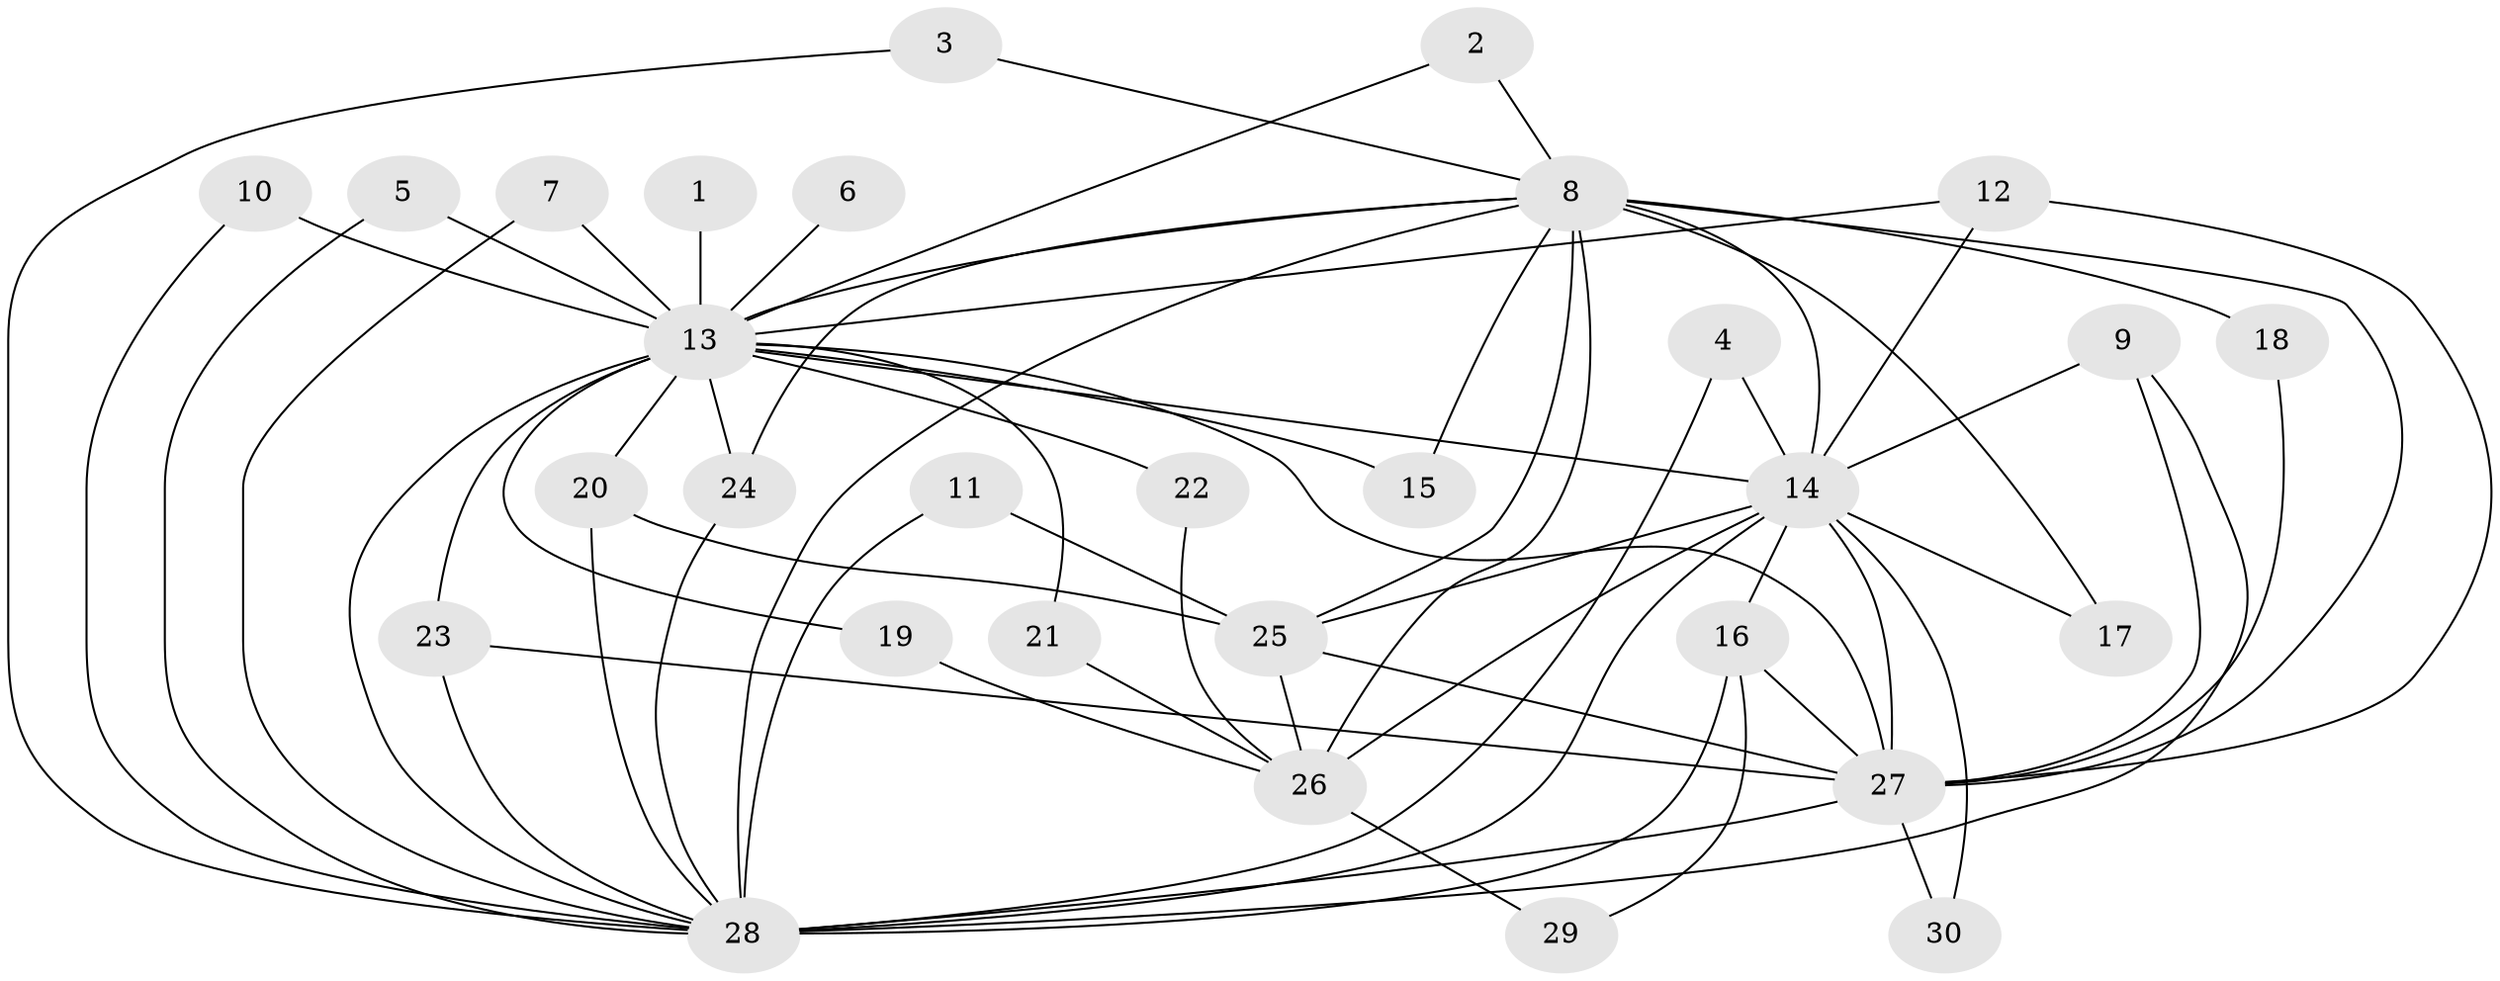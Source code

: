 // original degree distribution, {21: 0.01694915254237288, 19: 0.03389830508474576, 13: 0.01694915254237288, 20: 0.01694915254237288, 16: 0.01694915254237288, 11: 0.01694915254237288, 15: 0.03389830508474576, 12: 0.01694915254237288, 6: 0.01694915254237288, 2: 0.559322033898305, 3: 0.1864406779661017, 5: 0.01694915254237288, 7: 0.01694915254237288, 4: 0.03389830508474576}
// Generated by graph-tools (version 1.1) at 2025/49/03/09/25 03:49:34]
// undirected, 30 vertices, 66 edges
graph export_dot {
graph [start="1"]
  node [color=gray90,style=filled];
  1;
  2;
  3;
  4;
  5;
  6;
  7;
  8;
  9;
  10;
  11;
  12;
  13;
  14;
  15;
  16;
  17;
  18;
  19;
  20;
  21;
  22;
  23;
  24;
  25;
  26;
  27;
  28;
  29;
  30;
  1 -- 13 [weight=2.0];
  2 -- 8 [weight=1.0];
  2 -- 13 [weight=1.0];
  3 -- 8 [weight=1.0];
  3 -- 28 [weight=1.0];
  4 -- 14 [weight=1.0];
  4 -- 28 [weight=1.0];
  5 -- 13 [weight=1.0];
  5 -- 28 [weight=1.0];
  6 -- 13 [weight=2.0];
  7 -- 13 [weight=1.0];
  7 -- 28 [weight=1.0];
  8 -- 13 [weight=2.0];
  8 -- 14 [weight=3.0];
  8 -- 15 [weight=1.0];
  8 -- 17 [weight=1.0];
  8 -- 18 [weight=1.0];
  8 -- 24 [weight=1.0];
  8 -- 25 [weight=1.0];
  8 -- 26 [weight=2.0];
  8 -- 27 [weight=3.0];
  8 -- 28 [weight=3.0];
  9 -- 14 [weight=1.0];
  9 -- 27 [weight=1.0];
  9 -- 28 [weight=1.0];
  10 -- 13 [weight=2.0];
  10 -- 28 [weight=1.0];
  11 -- 25 [weight=1.0];
  11 -- 28 [weight=1.0];
  12 -- 13 [weight=1.0];
  12 -- 14 [weight=1.0];
  12 -- 27 [weight=1.0];
  13 -- 14 [weight=6.0];
  13 -- 15 [weight=1.0];
  13 -- 19 [weight=1.0];
  13 -- 20 [weight=1.0];
  13 -- 21 [weight=1.0];
  13 -- 22 [weight=1.0];
  13 -- 23 [weight=1.0];
  13 -- 24 [weight=1.0];
  13 -- 27 [weight=5.0];
  13 -- 28 [weight=4.0];
  14 -- 16 [weight=2.0];
  14 -- 17 [weight=1.0];
  14 -- 25 [weight=2.0];
  14 -- 26 [weight=1.0];
  14 -- 27 [weight=6.0];
  14 -- 28 [weight=6.0];
  14 -- 30 [weight=1.0];
  16 -- 27 [weight=1.0];
  16 -- 28 [weight=2.0];
  16 -- 29 [weight=1.0];
  18 -- 27 [weight=1.0];
  19 -- 26 [weight=1.0];
  20 -- 25 [weight=1.0];
  20 -- 28 [weight=2.0];
  21 -- 26 [weight=1.0];
  22 -- 26 [weight=1.0];
  23 -- 27 [weight=1.0];
  23 -- 28 [weight=1.0];
  24 -- 28 [weight=1.0];
  25 -- 26 [weight=1.0];
  25 -- 27 [weight=1.0];
  26 -- 29 [weight=1.0];
  27 -- 28 [weight=4.0];
  27 -- 30 [weight=1.0];
}
